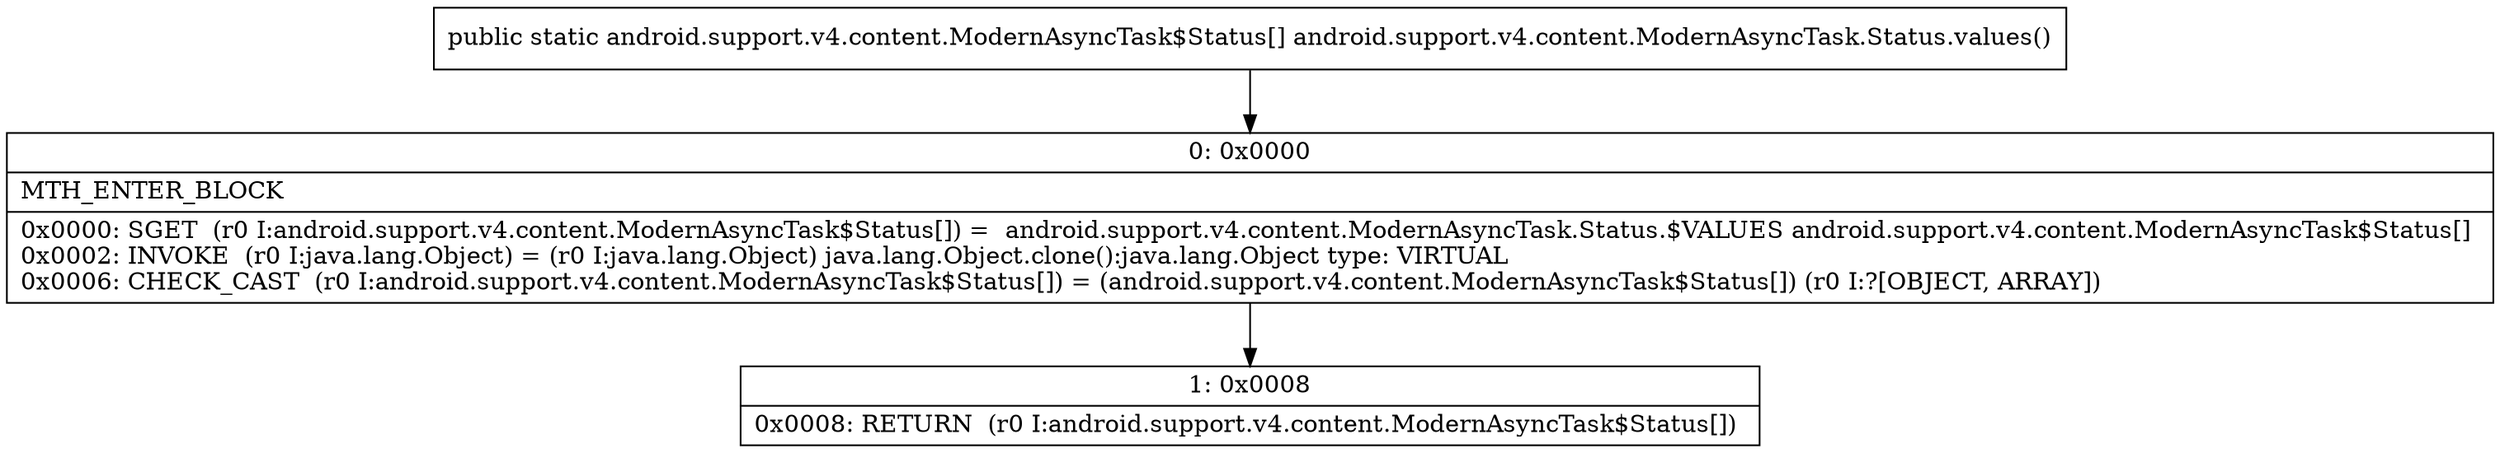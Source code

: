 digraph "CFG forandroid.support.v4.content.ModernAsyncTask.Status.values()[Landroid\/support\/v4\/content\/ModernAsyncTask$Status;" {
Node_0 [shape=record,label="{0\:\ 0x0000|MTH_ENTER_BLOCK\l|0x0000: SGET  (r0 I:android.support.v4.content.ModernAsyncTask$Status[]) =  android.support.v4.content.ModernAsyncTask.Status.$VALUES android.support.v4.content.ModernAsyncTask$Status[] \l0x0002: INVOKE  (r0 I:java.lang.Object) = (r0 I:java.lang.Object) java.lang.Object.clone():java.lang.Object type: VIRTUAL \l0x0006: CHECK_CAST  (r0 I:android.support.v4.content.ModernAsyncTask$Status[]) = (android.support.v4.content.ModernAsyncTask$Status[]) (r0 I:?[OBJECT, ARRAY]) \l}"];
Node_1 [shape=record,label="{1\:\ 0x0008|0x0008: RETURN  (r0 I:android.support.v4.content.ModernAsyncTask$Status[]) \l}"];
MethodNode[shape=record,label="{public static android.support.v4.content.ModernAsyncTask$Status[] android.support.v4.content.ModernAsyncTask.Status.values() }"];
MethodNode -> Node_0;
Node_0 -> Node_1;
}

